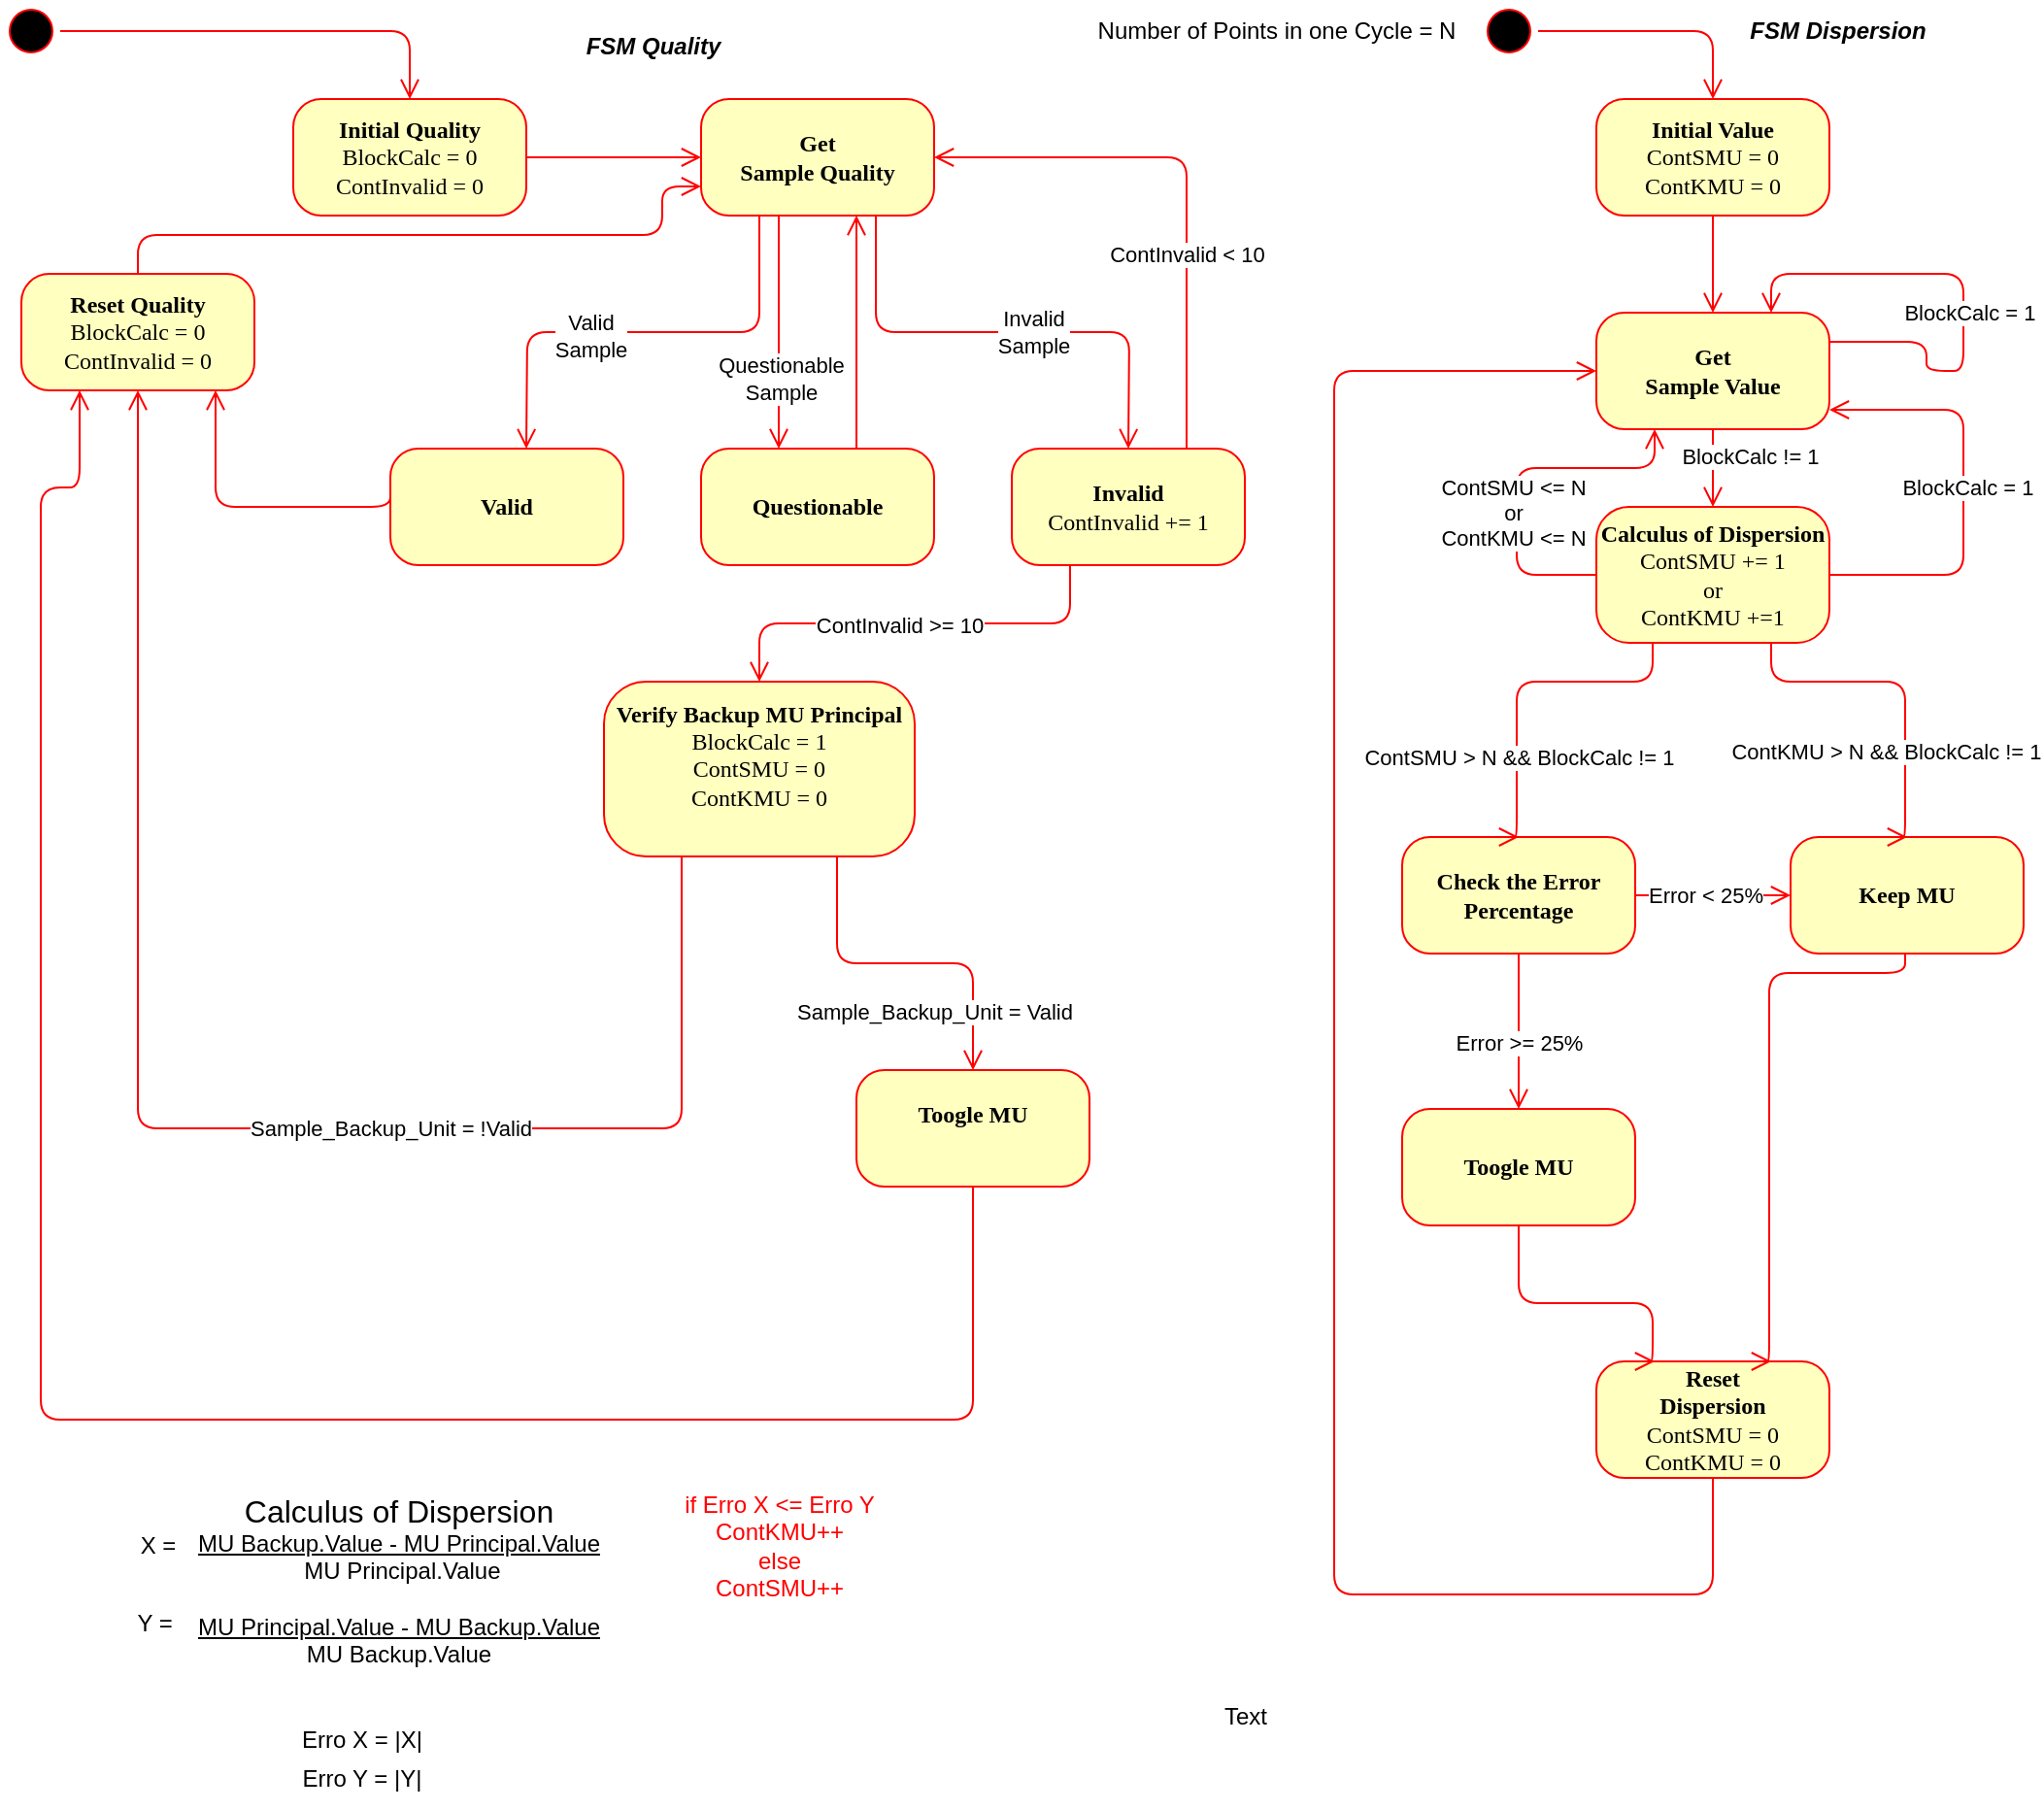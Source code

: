 <mxfile version="24.5.3" type="device">
  <diagram name="Page-1" id="58cdce13-f638-feb5-8d6f-7d28b1aa9fa0">
    <mxGraphModel dx="1120" dy="558" grid="1" gridSize="10" guides="1" tooltips="1" connect="1" arrows="1" fold="1" page="1" pageScale="1" pageWidth="1100" pageHeight="850" background="none" math="0" shadow="0">
      <root>
        <mxCell id="0" />
        <mxCell id="1" parent="0" />
        <mxCell id="382b91b5511bd0f7-1" value="" style="ellipse;html=1;shape=startState;fillColor=#000000;strokeColor=#ff0000;rounded=1;shadow=0;comic=0;labelBackgroundColor=none;fontFamily=Verdana;fontSize=12;fontColor=#000000;align=center;direction=south;" parent="1" vertex="1">
          <mxGeometry x="40" y="10" width="30" height="30" as="geometry" />
        </mxCell>
        <mxCell id="382b91b5511bd0f7-5" value="&lt;b&gt;Reset Quality&lt;/b&gt;&lt;br&gt;BlockCalc = 0&lt;br&gt;ContInvalid = 0" style="rounded=1;whiteSpace=wrap;html=1;arcSize=24;fillColor=#ffffc0;strokeColor=#ff0000;shadow=0;comic=0;labelBackgroundColor=none;fontFamily=Verdana;fontSize=12;fontColor=#000000;align=center;" parent="1" vertex="1">
          <mxGeometry x="50" y="150" width="120" height="60" as="geometry" />
        </mxCell>
        <mxCell id="382b91b5511bd0f7-6" value="&lt;b&gt;Initial Quality&lt;/b&gt;&lt;br&gt;BlockCalc = 0&lt;br&gt;ContInvalid = 0" style="rounded=1;whiteSpace=wrap;html=1;arcSize=24;fillColor=#ffffc0;strokeColor=#ff0000;shadow=0;comic=0;labelBackgroundColor=none;fontFamily=Verdana;fontSize=12;fontColor=#000000;align=center;" parent="1" vertex="1">
          <mxGeometry x="190" y="60" width="120" height="60" as="geometry" />
        </mxCell>
        <mxCell id="382b91b5511bd0f7-7" value="&lt;b&gt;Get &lt;br&gt;Sample Quality&lt;/b&gt;" style="rounded=1;whiteSpace=wrap;html=1;arcSize=24;fillColor=#ffffc0;strokeColor=#ff0000;shadow=0;comic=0;labelBackgroundColor=none;fontFamily=Verdana;fontSize=12;fontColor=#000000;align=center;" parent="1" vertex="1">
          <mxGeometry x="400" y="60" width="120" height="60" as="geometry" />
        </mxCell>
        <mxCell id="382b91b5511bd0f7-9" value="&lt;b&gt;Invalid&lt;/b&gt;&lt;br&gt;ContInvalid += 1" style="rounded=1;whiteSpace=wrap;html=1;arcSize=24;fillColor=#ffffc0;strokeColor=#ff0000;shadow=0;comic=0;labelBackgroundColor=none;fontFamily=Verdana;fontSize=12;fontColor=#000000;align=center;" parent="1" vertex="1">
          <mxGeometry x="560" y="240" width="120" height="60" as="geometry" />
        </mxCell>
        <mxCell id="382b91b5511bd0f7-10" value="&lt;b&gt;Valid&lt;/b&gt;" style="rounded=1;whiteSpace=wrap;html=1;arcSize=24;fillColor=#ffffc0;strokeColor=#ff0000;shadow=0;comic=0;labelBackgroundColor=none;fontFamily=Verdana;fontSize=12;fontColor=#000000;align=center;" parent="1" vertex="1">
          <mxGeometry x="240" y="240" width="120" height="60" as="geometry" />
        </mxCell>
        <mxCell id="2a3bc250acf0617d-9" style="edgeStyle=orthogonalEdgeStyle;html=1;labelBackgroundColor=none;endArrow=open;endSize=8;strokeColor=#ff0000;fontFamily=Verdana;fontSize=12;align=left;" parent="1" source="382b91b5511bd0f7-1" target="382b91b5511bd0f7-6" edge="1">
          <mxGeometry relative="1" as="geometry" />
        </mxCell>
        <mxCell id="dteMNdMqzlH5e8aGmHEx-1" style="edgeStyle=orthogonalEdgeStyle;html=1;exitX=1;exitY=0.5;entryX=0;entryY=0.5;labelBackgroundColor=none;endArrow=open;endSize=8;strokeColor=#ff0000;fontFamily=Verdana;fontSize=12;align=left;entryDx=0;entryDy=0;exitDx=0;exitDy=0;" parent="1" source="382b91b5511bd0f7-6" target="382b91b5511bd0f7-7" edge="1">
          <mxGeometry relative="1" as="geometry">
            <mxPoint x="350" y="250" as="sourcePoint" />
            <mxPoint x="460" y="190" as="targetPoint" />
            <Array as="points">
              <mxPoint x="380" y="90" />
              <mxPoint x="380" y="90" />
            </Array>
          </mxGeometry>
        </mxCell>
        <mxCell id="dteMNdMqzlH5e8aGmHEx-2" value="&lt;b&gt;Questionable&lt;/b&gt;" style="rounded=1;whiteSpace=wrap;html=1;arcSize=24;fillColor=#ffffc0;strokeColor=#ff0000;shadow=0;comic=0;labelBackgroundColor=none;fontFamily=Verdana;fontSize=12;fontColor=#000000;align=center;" parent="1" vertex="1">
          <mxGeometry x="400" y="240" width="120" height="60" as="geometry" />
        </mxCell>
        <mxCell id="dteMNdMqzlH5e8aGmHEx-4" value="&lt;div&gt;&lt;br/&gt;&lt;/div&gt;" style="edgeStyle=orthogonalEdgeStyle;html=1;labelBackgroundColor=none;endArrow=open;endSize=8;strokeColor=#ff0000;fontFamily=Verdana;fontSize=12;align=left;exitX=0;exitY=0.5;exitDx=0;exitDy=0;" parent="1" edge="1">
          <mxGeometry relative="1" as="geometry">
            <mxPoint x="240" y="260" as="sourcePoint" />
            <mxPoint x="150" y="210" as="targetPoint" />
            <Array as="points">
              <mxPoint x="240" y="270" />
              <mxPoint x="150" y="270" />
              <mxPoint x="150" y="210" />
            </Array>
          </mxGeometry>
        </mxCell>
        <mxCell id="dteMNdMqzlH5e8aGmHEx-5" style="edgeStyle=orthogonalEdgeStyle;html=1;exitX=0.5;exitY=0;entryX=0.5;entryY=1;labelBackgroundColor=none;endArrow=open;endSize=8;strokeColor=#ff0000;fontFamily=Verdana;fontSize=12;align=left;entryDx=0;entryDy=0;exitDx=0;exitDy=0;" parent="1" edge="1">
          <mxGeometry relative="1" as="geometry">
            <mxPoint x="480" y="240" as="sourcePoint" />
            <mxPoint x="480" y="120" as="targetPoint" />
            <Array as="points" />
          </mxGeometry>
        </mxCell>
        <mxCell id="dteMNdMqzlH5e8aGmHEx-6" style="edgeStyle=orthogonalEdgeStyle;html=1;exitX=0.25;exitY=1;entryX=0.25;entryY=0;labelBackgroundColor=none;endArrow=open;endSize=8;strokeColor=#ff0000;fontFamily=Verdana;fontSize=12;align=left;entryDx=0;entryDy=0;exitDx=0;exitDy=0;" parent="1" edge="1">
          <mxGeometry relative="1" as="geometry">
            <mxPoint x="440" y="120" as="sourcePoint" />
            <mxPoint x="440" y="240" as="targetPoint" />
            <Array as="points" />
          </mxGeometry>
        </mxCell>
        <mxCell id="dteMNdMqzlH5e8aGmHEx-9" value="Questionable&lt;br&gt;Sample" style="edgeLabel;html=1;align=center;verticalAlign=middle;resizable=0;points=[];" parent="dteMNdMqzlH5e8aGmHEx-6" vertex="1" connectable="0">
          <mxGeometry x="0.4" y="1" relative="1" as="geometry">
            <mxPoint as="offset" />
          </mxGeometry>
        </mxCell>
        <mxCell id="dteMNdMqzlH5e8aGmHEx-7" style="edgeStyle=orthogonalEdgeStyle;html=1;entryX=0.25;entryY=0;labelBackgroundColor=none;endArrow=open;endSize=8;strokeColor=#ff0000;fontFamily=Verdana;fontSize=12;align=left;entryDx=0;entryDy=0;exitX=0.25;exitY=1;exitDx=0;exitDy=0;" parent="1" source="382b91b5511bd0f7-7" edge="1">
          <mxGeometry relative="1" as="geometry">
            <mxPoint x="420" y="150" as="sourcePoint" />
            <mxPoint x="310" y="240" as="targetPoint" />
            <Array as="points" />
          </mxGeometry>
        </mxCell>
        <mxCell id="dteMNdMqzlH5e8aGmHEx-8" value="Valid&lt;br&gt;Sample" style="edgeLabel;html=1;align=center;verticalAlign=middle;resizable=0;points=[];" parent="dteMNdMqzlH5e8aGmHEx-7" vertex="1" connectable="0">
          <mxGeometry x="0.228" y="2" relative="1" as="geometry">
            <mxPoint as="offset" />
          </mxGeometry>
        </mxCell>
        <mxCell id="dteMNdMqzlH5e8aGmHEx-10" style="edgeStyle=orthogonalEdgeStyle;html=1;exitX=0.75;exitY=1;labelBackgroundColor=none;endArrow=open;endSize=8;strokeColor=#ff0000;fontFamily=Verdana;fontSize=12;align=left;exitDx=0;exitDy=0;" parent="1" source="382b91b5511bd0f7-7" edge="1">
          <mxGeometry relative="1" as="geometry">
            <mxPoint x="500" y="140" as="sourcePoint" />
            <mxPoint x="620" y="240" as="targetPoint" />
            <Array as="points" />
          </mxGeometry>
        </mxCell>
        <mxCell id="dteMNdMqzlH5e8aGmHEx-11" value="Invalid&lt;br&gt;Sample" style="edgeLabel;html=1;align=center;verticalAlign=middle;resizable=0;points=[];" parent="dteMNdMqzlH5e8aGmHEx-10" vertex="1" connectable="0">
          <mxGeometry x="0.4" y="1" relative="1" as="geometry">
            <mxPoint x="-35" y="1" as="offset" />
          </mxGeometry>
        </mxCell>
        <mxCell id="dteMNdMqzlH5e8aGmHEx-12" style="edgeStyle=orthogonalEdgeStyle;html=1;exitX=0.25;exitY=1;entryX=0.5;entryY=0;labelBackgroundColor=none;endArrow=open;endSize=8;strokeColor=#ff0000;fontFamily=Verdana;fontSize=12;align=left;entryDx=0;entryDy=0;exitDx=0;exitDy=0;" parent="1" source="382b91b5511bd0f7-9" target="dteMNdMqzlH5e8aGmHEx-14" edge="1">
          <mxGeometry relative="1" as="geometry">
            <mxPoint x="600" y="305" as="sourcePoint" />
            <mxPoint x="600" y="425" as="targetPoint" />
            <Array as="points" />
          </mxGeometry>
        </mxCell>
        <mxCell id="dteMNdMqzlH5e8aGmHEx-13" value="ContInvalid &amp;gt;= 10" style="edgeLabel;html=1;align=center;verticalAlign=middle;resizable=0;points=[];" parent="dteMNdMqzlH5e8aGmHEx-12" vertex="1" connectable="0">
          <mxGeometry x="0.4" y="1" relative="1" as="geometry">
            <mxPoint x="36" as="offset" />
          </mxGeometry>
        </mxCell>
        <mxCell id="dteMNdMqzlH5e8aGmHEx-14" value="&lt;b&gt;Verify Backup MU Principal&lt;/b&gt;&lt;br&gt;BlockCalc = 1&lt;div&gt;&lt;div&gt;ContSMU = 0&lt;br&gt;&lt;/div&gt;&lt;div&gt;ContKMU = 0&lt;/div&gt;&lt;div&gt;&lt;br&gt;&lt;/div&gt;&lt;/div&gt;" style="rounded=1;whiteSpace=wrap;html=1;arcSize=24;fillColor=#ffffc0;strokeColor=#ff0000;shadow=0;comic=0;labelBackgroundColor=none;fontFamily=Verdana;fontSize=12;fontColor=#000000;align=center;" parent="1" vertex="1">
          <mxGeometry x="350" y="360" width="160" height="90" as="geometry" />
        </mxCell>
        <mxCell id="dteMNdMqzlH5e8aGmHEx-15" style="edgeStyle=orthogonalEdgeStyle;html=1;exitX=0.75;exitY=0;entryX=1;entryY=0.5;labelBackgroundColor=none;endArrow=open;endSize=8;strokeColor=#ff0000;fontFamily=Verdana;fontSize=12;align=left;entryDx=0;entryDy=0;exitDx=0;exitDy=0;" parent="1" source="382b91b5511bd0f7-9" target="382b91b5511bd0f7-7" edge="1">
          <mxGeometry relative="1" as="geometry">
            <mxPoint x="650" y="230" as="sourcePoint" />
            <mxPoint x="650" y="110" as="targetPoint" />
            <Array as="points" />
          </mxGeometry>
        </mxCell>
        <mxCell id="dteMNdMqzlH5e8aGmHEx-16" value="ContInvalid &amp;lt; 10" style="edgeLabel;html=1;align=center;verticalAlign=middle;resizable=0;points=[];" parent="dteMNdMqzlH5e8aGmHEx-15" vertex="1" connectable="0">
          <mxGeometry x="-0.493" relative="1" as="geometry">
            <mxPoint y="-29" as="offset" />
          </mxGeometry>
        </mxCell>
        <mxCell id="dteMNdMqzlH5e8aGmHEx-17" value="" style="ellipse;html=1;shape=startState;fillColor=#000000;strokeColor=#ff0000;rounded=1;shadow=0;comic=0;labelBackgroundColor=none;fontFamily=Verdana;fontSize=12;fontColor=#000000;align=center;direction=south;" parent="1" vertex="1">
          <mxGeometry x="801" y="10" width="30" height="30" as="geometry" />
        </mxCell>
        <mxCell id="dteMNdMqzlH5e8aGmHEx-18" value="&lt;b&gt;Initial Value&lt;br&gt;&lt;/b&gt;&lt;div style=&quot;border-color: var(--border-color);&quot;&gt;ContSMU = 0&lt;br style=&quot;border-color: var(--border-color);&quot;&gt;&lt;/div&gt;&lt;div style=&quot;border-color: var(--border-color);&quot;&gt;ContKMU = 0&lt;/div&gt;" style="rounded=1;whiteSpace=wrap;html=1;arcSize=24;fillColor=#ffffc0;strokeColor=#ff0000;shadow=0;comic=0;labelBackgroundColor=none;fontFamily=Verdana;fontSize=12;fontColor=#000000;align=center;" parent="1" vertex="1">
          <mxGeometry x="861" y="60" width="120" height="60" as="geometry" />
        </mxCell>
        <mxCell id="dteMNdMqzlH5e8aGmHEx-19" style="edgeStyle=orthogonalEdgeStyle;html=1;labelBackgroundColor=none;endArrow=open;endSize=8;strokeColor=#ff0000;fontFamily=Verdana;fontSize=12;align=left;" parent="1" source="dteMNdMqzlH5e8aGmHEx-17" target="dteMNdMqzlH5e8aGmHEx-18" edge="1">
          <mxGeometry relative="1" as="geometry" />
        </mxCell>
        <mxCell id="dteMNdMqzlH5e8aGmHEx-26" value="&lt;b&gt;Get &lt;br&gt;Sample Value&lt;/b&gt;" style="rounded=1;whiteSpace=wrap;html=1;arcSize=24;fillColor=#ffffc0;strokeColor=#ff0000;shadow=0;comic=0;labelBackgroundColor=none;fontFamily=Verdana;fontSize=12;fontColor=#000000;align=center;" parent="1" vertex="1">
          <mxGeometry x="861" y="170" width="120" height="60" as="geometry" />
        </mxCell>
        <mxCell id="dteMNdMqzlH5e8aGmHEx-27" style="edgeStyle=orthogonalEdgeStyle;html=1;exitX=0.5;exitY=1;labelBackgroundColor=none;endArrow=open;endSize=8;strokeColor=#ff0000;fontFamily=Verdana;fontSize=12;align=left;exitDx=0;exitDy=0;entryX=0.5;entryY=0;entryDx=0;entryDy=0;" parent="1" source="dteMNdMqzlH5e8aGmHEx-18" target="dteMNdMqzlH5e8aGmHEx-26" edge="1">
          <mxGeometry relative="1" as="geometry">
            <mxPoint x="906" y="180" as="sourcePoint" />
            <mxPoint x="921" y="260" as="targetPoint" />
            <Array as="points" />
          </mxGeometry>
        </mxCell>
        <mxCell id="dteMNdMqzlH5e8aGmHEx-29" style="edgeStyle=orthogonalEdgeStyle;html=1;exitX=0.5;exitY=0;entryX=0;entryY=0.75;labelBackgroundColor=none;endArrow=open;endSize=8;strokeColor=#ff0000;fontFamily=Verdana;fontSize=12;align=left;entryDx=0;entryDy=0;exitDx=0;exitDy=0;" parent="1" source="382b91b5511bd0f7-5" target="382b91b5511bd0f7-7" edge="1">
          <mxGeometry relative="1" as="geometry">
            <mxPoint x="120" y="140" as="sourcePoint" />
            <mxPoint x="210" y="140" as="targetPoint" />
            <Array as="points">
              <mxPoint x="110" y="130" />
              <mxPoint x="380" y="130" />
              <mxPoint x="380" y="105" />
            </Array>
          </mxGeometry>
        </mxCell>
        <mxCell id="dteMNdMqzlH5e8aGmHEx-33" value="&lt;b&gt;Toogle MU&lt;/b&gt;&lt;div&gt;&lt;br&gt;&lt;/div&gt;" style="rounded=1;whiteSpace=wrap;html=1;arcSize=24;fillColor=#ffffc0;strokeColor=#ff0000;shadow=0;comic=0;labelBackgroundColor=none;fontFamily=Verdana;fontSize=12;fontColor=#000000;align=center;" parent="1" vertex="1">
          <mxGeometry x="480" y="560" width="120" height="60" as="geometry" />
        </mxCell>
        <mxCell id="dteMNdMqzlH5e8aGmHEx-34" value="&lt;div&gt;&lt;br/&gt;&lt;/div&gt;" style="edgeStyle=orthogonalEdgeStyle;html=1;labelBackgroundColor=none;endArrow=open;endSize=8;strokeColor=#ff0000;fontFamily=Verdana;fontSize=12;align=left;exitX=0.5;exitY=1;exitDx=0;exitDy=0;entryX=0.25;entryY=1;entryDx=0;entryDy=0;" parent="1" source="dteMNdMqzlH5e8aGmHEx-33" target="382b91b5511bd0f7-5" edge="1">
          <mxGeometry relative="1" as="geometry">
            <mxPoint x="220" y="840" as="sourcePoint" />
            <mxPoint x="70" y="260" as="targetPoint" />
            <Array as="points">
              <mxPoint x="540" y="740" />
              <mxPoint x="60" y="740" />
              <mxPoint x="60" y="260" />
              <mxPoint x="80" y="260" />
            </Array>
          </mxGeometry>
        </mxCell>
        <mxCell id="dteMNdMqzlH5e8aGmHEx-37" style="edgeStyle=orthogonalEdgeStyle;html=1;exitX=0.75;exitY=1;labelBackgroundColor=none;endArrow=open;endSize=8;strokeColor=#ff0000;fontFamily=Verdana;fontSize=12;align=left;exitDx=0;exitDy=0;entryX=0.5;entryY=0;entryDx=0;entryDy=0;" parent="1" source="dteMNdMqzlH5e8aGmHEx-14" target="dteMNdMqzlH5e8aGmHEx-33" edge="1">
          <mxGeometry relative="1" as="geometry">
            <mxPoint x="450" y="440" as="sourcePoint" />
            <mxPoint x="550" y="530" as="targetPoint" />
            <Array as="points" />
          </mxGeometry>
        </mxCell>
        <mxCell id="dteMNdMqzlH5e8aGmHEx-38" value="Sample_Backup_Unit = Valid" style="edgeLabel;html=1;align=center;verticalAlign=middle;resizable=0;points=[];" parent="dteMNdMqzlH5e8aGmHEx-37" vertex="1" connectable="0">
          <mxGeometry x="0.4" y="1" relative="1" as="geometry">
            <mxPoint x="-21" y="24" as="offset" />
          </mxGeometry>
        </mxCell>
        <mxCell id="dteMNdMqzlH5e8aGmHEx-40" value="&lt;div&gt;&lt;br/&gt;&lt;/div&gt;" style="edgeStyle=orthogonalEdgeStyle;html=1;labelBackgroundColor=none;endArrow=open;endSize=8;strokeColor=#ff0000;fontFamily=Verdana;fontSize=12;align=left;exitX=0.25;exitY=1;exitDx=0;exitDy=0;entryX=0.5;entryY=1;entryDx=0;entryDy=0;" parent="1" source="dteMNdMqzlH5e8aGmHEx-14" target="382b91b5511bd0f7-5" edge="1">
          <mxGeometry relative="1" as="geometry">
            <mxPoint x="280" y="590" as="sourcePoint" />
            <mxPoint x="110" y="270" as="targetPoint" />
            <Array as="points">
              <mxPoint x="390" y="590" />
              <mxPoint x="110" y="590" />
            </Array>
          </mxGeometry>
        </mxCell>
        <mxCell id="Y7ORPjoq6ikZlCJi7uoU-3" value="&lt;b&gt;Calculus of Dispersion&lt;/b&gt;&lt;br&gt;ContSMU += 1&lt;br&gt;or&lt;br&gt;ContKMU +=1" style="rounded=1;whiteSpace=wrap;html=1;arcSize=24;fillColor=#ffffc0;strokeColor=#ff0000;shadow=0;comic=0;labelBackgroundColor=none;fontFamily=Verdana;fontSize=12;fontColor=#000000;align=center;" parent="1" vertex="1">
          <mxGeometry x="861" y="270" width="120" height="70" as="geometry" />
        </mxCell>
        <mxCell id="Y7ORPjoq6ikZlCJi7uoU-4" value="&lt;b&gt;Check the Error Percentage&lt;/b&gt;" style="rounded=1;whiteSpace=wrap;html=1;arcSize=24;fillColor=#ffffc0;strokeColor=#ff0000;shadow=0;comic=0;labelBackgroundColor=none;fontFamily=Verdana;fontSize=12;fontColor=#000000;align=center;" parent="1" vertex="1">
          <mxGeometry x="761" y="440" width="120" height="60" as="geometry" />
        </mxCell>
        <mxCell id="Y7ORPjoq6ikZlCJi7uoU-5" value="&lt;b&gt;Keep MU&lt;/b&gt;" style="rounded=1;whiteSpace=wrap;html=1;arcSize=24;fillColor=#ffffc0;strokeColor=#ff0000;shadow=0;comic=0;labelBackgroundColor=none;fontFamily=Verdana;fontSize=12;fontColor=#000000;align=center;" parent="1" vertex="1">
          <mxGeometry x="961" y="440" width="120" height="60" as="geometry" />
        </mxCell>
        <mxCell id="Y7ORPjoq6ikZlCJi7uoU-6" value="&lt;b&gt;Reset &lt;br&gt;Dispersion&lt;br&gt;&lt;/b&gt;&lt;div&gt;ContSMU = 0&lt;br&gt;&lt;/div&gt;&lt;div&gt;ContKMU = 0&lt;/div&gt;" style="rounded=1;whiteSpace=wrap;html=1;arcSize=24;fillColor=#ffffc0;strokeColor=#ff0000;shadow=0;comic=0;labelBackgroundColor=none;fontFamily=Verdana;fontSize=12;fontColor=#000000;align=center;" parent="1" vertex="1">
          <mxGeometry x="861" y="710" width="120" height="60" as="geometry" />
        </mxCell>
        <mxCell id="Y7ORPjoq6ikZlCJi7uoU-9" style="edgeStyle=orthogonalEdgeStyle;html=1;exitX=0.5;exitY=1;labelBackgroundColor=none;endArrow=open;endSize=8;strokeColor=#ff0000;fontFamily=Verdana;fontSize=12;align=left;exitDx=0;exitDy=0;entryX=0.5;entryY=0;entryDx=0;entryDy=0;" parent="1" target="Y7ORPjoq6ikZlCJi7uoU-4" edge="1">
          <mxGeometry relative="1" as="geometry">
            <mxPoint x="890" y="340" as="sourcePoint" />
            <mxPoint x="890.5" y="380" as="targetPoint" />
            <Array as="points">
              <mxPoint x="890" y="360" />
              <mxPoint x="820" y="360" />
            </Array>
          </mxGeometry>
        </mxCell>
        <mxCell id="Y7ORPjoq6ikZlCJi7uoU-11" value="ContSMU &amp;gt; N &amp;amp;&amp;amp; BlockCalc != 1" style="edgeLabel;html=1;align=center;verticalAlign=middle;resizable=0;points=[];" parent="Y7ORPjoq6ikZlCJi7uoU-9" vertex="1" connectable="0">
          <mxGeometry x="0.508" y="1" relative="1" as="geometry">
            <mxPoint as="offset" />
          </mxGeometry>
        </mxCell>
        <mxCell id="Y7ORPjoq6ikZlCJi7uoU-10" style="edgeStyle=orthogonalEdgeStyle;html=1;exitX=0.75;exitY=1;labelBackgroundColor=none;endArrow=open;endSize=8;strokeColor=#ff0000;fontFamily=Verdana;fontSize=12;align=left;exitDx=0;exitDy=0;entryX=0.5;entryY=0;entryDx=0;entryDy=0;" parent="1" source="Y7ORPjoq6ikZlCJi7uoU-3" target="Y7ORPjoq6ikZlCJi7uoU-5" edge="1">
          <mxGeometry relative="1" as="geometry">
            <mxPoint x="1090" y="340" as="sourcePoint" />
            <mxPoint x="1020" y="400" as="targetPoint" />
            <Array as="points">
              <mxPoint x="951" y="360" />
              <mxPoint x="1020" y="360" />
            </Array>
          </mxGeometry>
        </mxCell>
        <mxCell id="Y7ORPjoq6ikZlCJi7uoU-13" value="ContKMU &amp;gt; N &amp;amp;&amp;amp; BlockCalc != 1" style="edgeLabel;html=1;align=center;verticalAlign=middle;resizable=0;points=[];" parent="Y7ORPjoq6ikZlCJi7uoU-10" vertex="1" connectable="0">
          <mxGeometry x="0.458" y="2" relative="1" as="geometry">
            <mxPoint x="-12" y="1" as="offset" />
          </mxGeometry>
        </mxCell>
        <mxCell id="Y7ORPjoq6ikZlCJi7uoU-14" style="edgeStyle=orthogonalEdgeStyle;html=1;exitX=0;exitY=0.5;labelBackgroundColor=none;endArrow=open;endSize=8;strokeColor=#ff0000;fontFamily=Verdana;fontSize=12;align=left;exitDx=0;exitDy=0;entryX=0.25;entryY=1;entryDx=0;entryDy=0;" parent="1" source="Y7ORPjoq6ikZlCJi7uoU-3" target="dteMNdMqzlH5e8aGmHEx-26" edge="1">
          <mxGeometry relative="1" as="geometry">
            <mxPoint x="815.5" y="285" as="sourcePoint" />
            <mxPoint x="816" y="325" as="targetPoint" />
            <Array as="points">
              <mxPoint x="820" y="305" />
              <mxPoint x="820" y="250" />
              <mxPoint x="891" y="250" />
            </Array>
          </mxGeometry>
        </mxCell>
        <mxCell id="Y7ORPjoq6ikZlCJi7uoU-15" value="ContSMU &amp;lt;= N&lt;br&gt;or&lt;br&gt;ContKMU &amp;lt;= N" style="edgeLabel;html=1;align=center;verticalAlign=middle;resizable=0;points=[];" parent="Y7ORPjoq6ikZlCJi7uoU-14" vertex="1" connectable="0">
          <mxGeometry x="-0.221" y="2" relative="1" as="geometry">
            <mxPoint as="offset" />
          </mxGeometry>
        </mxCell>
        <mxCell id="Y7ORPjoq6ikZlCJi7uoU-19" style="edgeStyle=orthogonalEdgeStyle;html=1;labelBackgroundColor=none;endArrow=open;endSize=8;strokeColor=#ff0000;fontFamily=Verdana;fontSize=12;align=left;entryX=0.75;entryY=0;entryDx=0;entryDy=0;" parent="1" target="Y7ORPjoq6ikZlCJi7uoU-6" edge="1">
          <mxGeometry relative="1" as="geometry">
            <mxPoint x="1020" y="500" as="sourcePoint" />
            <mxPoint x="950" y="540" as="targetPoint" />
            <Array as="points">
              <mxPoint x="1020" y="510" />
              <mxPoint x="950" y="510" />
            </Array>
          </mxGeometry>
        </mxCell>
        <mxCell id="Y7ORPjoq6ikZlCJi7uoU-24" style="edgeStyle=orthogonalEdgeStyle;html=1;labelBackgroundColor=none;endArrow=open;endSize=8;strokeColor=#ff0000;fontFamily=Verdana;fontSize=12;align=left;entryX=0;entryY=0.5;entryDx=0;entryDy=0;exitX=0.5;exitY=1;exitDx=0;exitDy=0;" parent="1" source="Y7ORPjoq6ikZlCJi7uoU-6" target="dteMNdMqzlH5e8aGmHEx-26" edge="1">
          <mxGeometry relative="1" as="geometry">
            <mxPoint x="917" y="620" as="sourcePoint" />
            <mxPoint x="856.5" y="180" as="targetPoint" />
            <Array as="points">
              <mxPoint x="921" y="830" />
              <mxPoint x="726" y="830" />
              <mxPoint x="726" y="200" />
            </Array>
          </mxGeometry>
        </mxCell>
        <mxCell id="Y7ORPjoq6ikZlCJi7uoU-25" value="Number of Points in one Cycle = N" style="text;html=1;align=center;verticalAlign=middle;resizable=0;points=[];autosize=1;strokeColor=none;fillColor=none;" parent="1" vertex="1">
          <mxGeometry x="591" y="10" width="210" height="30" as="geometry" />
        </mxCell>
        <mxCell id="Y7ORPjoq6ikZlCJi7uoU-31" value="&lt;font color=&quot;#ff0000&quot;&gt;if Erro X &amp;lt;= Erro Y&lt;br&gt;ContKMU++&lt;br&gt;else&lt;br&gt;ContSMU++&lt;/font&gt;" style="text;html=1;align=center;verticalAlign=middle;resizable=0;points=[];autosize=1;strokeColor=none;fillColor=none;" parent="1" vertex="1">
          <mxGeometry x="380" y="770" width="120" height="70" as="geometry" />
        </mxCell>
        <mxCell id="Bgu9Oo_tDkSNlxmlILWr-1" value="" style="group" parent="1" vertex="1" connectable="0">
          <mxGeometry x="100" y="770" width="259" height="120" as="geometry" />
        </mxCell>
        <mxCell id="Y7ORPjoq6ikZlCJi7uoU-26" value="&lt;font style=&quot;font-size: 16px;&quot;&gt;Calculus of Dispersion&lt;br&gt;&lt;/font&gt;&lt;u&gt;MU Backup.Value - MU Principal.Value&lt;/u&gt;&lt;div&gt;&amp;nbsp;MU Principal.Value&lt;/div&gt;&lt;div&gt;&lt;br&gt;&lt;/div&gt;&lt;div&gt;&lt;u style=&quot;border-color: var(--border-color);&quot;&gt;MU Principal.Value - MU Backup.Value&lt;/u&gt;&lt;div style=&quot;border-color: var(--border-color);&quot;&gt;MU Backup.Value&lt;/div&gt;&lt;/div&gt;&lt;div&gt;&lt;br&gt;&lt;/div&gt;" style="text;html=1;align=center;verticalAlign=middle;resizable=0;points=[];autosize=1;strokeColor=none;fillColor=none;" parent="Bgu9Oo_tDkSNlxmlILWr-1" vertex="1">
          <mxGeometry x="29" width="230" height="120" as="geometry" />
        </mxCell>
        <mxCell id="Y7ORPjoq6ikZlCJi7uoU-27" value="X =" style="text;html=1;align=center;verticalAlign=middle;resizable=0;points=[];autosize=1;strokeColor=none;fillColor=none;" parent="Bgu9Oo_tDkSNlxmlILWr-1" vertex="1">
          <mxGeometry y="20" width="40" height="30" as="geometry" />
        </mxCell>
        <mxCell id="Y7ORPjoq6ikZlCJi7uoU-28" value="Y =&amp;nbsp;" style="text;html=1;align=center;verticalAlign=middle;resizable=0;points=[];autosize=1;strokeColor=none;fillColor=none;" parent="Bgu9Oo_tDkSNlxmlILWr-1" vertex="1">
          <mxGeometry y="60" width="40" height="30" as="geometry" />
        </mxCell>
        <mxCell id="Bgu9Oo_tDkSNlxmlILWr-2" value="" style="group" parent="1" vertex="1" connectable="0">
          <mxGeometry x="180" y="890" width="90" height="50" as="geometry" />
        </mxCell>
        <mxCell id="Y7ORPjoq6ikZlCJi7uoU-29" value="Erro X = |X|" style="text;html=1;align=center;verticalAlign=middle;resizable=0;points=[];autosize=1;strokeColor=none;fillColor=none;" parent="Bgu9Oo_tDkSNlxmlILWr-2" vertex="1">
          <mxGeometry width="90" height="30" as="geometry" />
        </mxCell>
        <mxCell id="Y7ORPjoq6ikZlCJi7uoU-30" value="Erro Y = |Y|" style="text;html=1;align=center;verticalAlign=middle;resizable=0;points=[];autosize=1;strokeColor=none;fillColor=none;" parent="Bgu9Oo_tDkSNlxmlILWr-2" vertex="1">
          <mxGeometry y="20" width="90" height="30" as="geometry" />
        </mxCell>
        <mxCell id="Bgu9Oo_tDkSNlxmlILWr-3" value="&lt;b&gt;Toogle MU&lt;/b&gt;" style="rounded=1;whiteSpace=wrap;html=1;arcSize=24;fillColor=#ffffc0;strokeColor=#ff0000;shadow=0;comic=0;labelBackgroundColor=none;fontFamily=Verdana;fontSize=12;fontColor=#000000;align=center;" parent="1" vertex="1">
          <mxGeometry x="761" y="580" width="120" height="60" as="geometry" />
        </mxCell>
        <mxCell id="Bgu9Oo_tDkSNlxmlILWr-4" style="edgeStyle=orthogonalEdgeStyle;html=1;exitX=0.5;exitY=1;labelBackgroundColor=none;endArrow=open;endSize=8;strokeColor=#ff0000;fontFamily=Verdana;fontSize=12;align=left;exitDx=0;exitDy=0;entryX=0.5;entryY=0;entryDx=0;entryDy=0;" parent="1" source="Y7ORPjoq6ikZlCJi7uoU-4" target="Bgu9Oo_tDkSNlxmlILWr-3" edge="1">
          <mxGeometry relative="1" as="geometry">
            <mxPoint x="820" y="530" as="sourcePoint" />
            <mxPoint x="751" y="630" as="targetPoint" />
            <Array as="points">
              <mxPoint x="821" y="550" />
              <mxPoint x="821" y="550" />
            </Array>
          </mxGeometry>
        </mxCell>
        <mxCell id="Bgu9Oo_tDkSNlxmlILWr-5" value="Error &amp;gt;= 25%" style="edgeLabel;html=1;align=center;verticalAlign=middle;resizable=0;points=[];" parent="Bgu9Oo_tDkSNlxmlILWr-4" vertex="1" connectable="0">
          <mxGeometry x="0.508" y="1" relative="1" as="geometry">
            <mxPoint x="-1" y="-15" as="offset" />
          </mxGeometry>
        </mxCell>
        <mxCell id="Bgu9Oo_tDkSNlxmlILWr-6" style="edgeStyle=orthogonalEdgeStyle;html=1;labelBackgroundColor=none;endArrow=open;endSize=8;strokeColor=#ff0000;fontFamily=Verdana;fontSize=12;align=left;entryX=0;entryY=0.5;entryDx=0;entryDy=0;exitX=1;exitY=0.5;exitDx=0;exitDy=0;" parent="1" source="Y7ORPjoq6ikZlCJi7uoU-4" target="Y7ORPjoq6ikZlCJi7uoU-5" edge="1">
          <mxGeometry relative="1" as="geometry">
            <mxPoint x="910" y="510" as="sourcePoint" />
            <mxPoint x="831" y="570" as="targetPoint" />
            <Array as="points">
              <mxPoint x="940" y="470" />
              <mxPoint x="940" y="470" />
            </Array>
          </mxGeometry>
        </mxCell>
        <mxCell id="Bgu9Oo_tDkSNlxmlILWr-7" value="Error &amp;lt; 25%" style="edgeLabel;html=1;align=center;verticalAlign=middle;resizable=0;points=[];" parent="Bgu9Oo_tDkSNlxmlILWr-6" vertex="1" connectable="0">
          <mxGeometry x="0.508" y="1" relative="1" as="geometry">
            <mxPoint x="-25" y="1" as="offset" />
          </mxGeometry>
        </mxCell>
        <mxCell id="Bgu9Oo_tDkSNlxmlILWr-11" style="edgeStyle=orthogonalEdgeStyle;html=1;exitX=0.5;exitY=1;labelBackgroundColor=none;endArrow=open;endSize=8;strokeColor=#ff0000;fontFamily=Verdana;fontSize=12;align=left;exitDx=0;exitDy=0;entryX=0.25;entryY=0;entryDx=0;entryDy=0;" parent="1" source="Bgu9Oo_tDkSNlxmlILWr-3" target="Y7ORPjoq6ikZlCJi7uoU-6" edge="1">
          <mxGeometry relative="1" as="geometry">
            <mxPoint x="820.5" y="630" as="sourcePoint" />
            <mxPoint x="820.5" y="690" as="targetPoint" />
            <Array as="points">
              <mxPoint x="821" y="680" />
              <mxPoint x="890" y="680" />
            </Array>
          </mxGeometry>
        </mxCell>
        <mxCell id="Bgu9Oo_tDkSNlxmlILWr-14" style="edgeStyle=orthogonalEdgeStyle;html=1;exitX=0.5;exitY=1;labelBackgroundColor=none;endArrow=open;endSize=8;strokeColor=#ff0000;fontFamily=Verdana;fontSize=12;align=left;exitDx=0;exitDy=0;entryX=0.5;entryY=0;entryDx=0;entryDy=0;" parent="1" source="dteMNdMqzlH5e8aGmHEx-26" target="Y7ORPjoq6ikZlCJi7uoU-3" edge="1">
          <mxGeometry relative="1" as="geometry">
            <mxPoint x="931" y="245" as="sourcePoint" />
            <mxPoint x="931" y="295" as="targetPoint" />
            <Array as="points" />
          </mxGeometry>
        </mxCell>
        <mxCell id="Bgu9Oo_tDkSNlxmlILWr-19" value="BlockCalc != 1" style="edgeLabel;html=1;align=center;verticalAlign=middle;resizable=0;points=[];" parent="Bgu9Oo_tDkSNlxmlILWr-14" vertex="1" connectable="0">
          <mxGeometry x="-0.3" y="1" relative="1" as="geometry">
            <mxPoint x="18" as="offset" />
          </mxGeometry>
        </mxCell>
        <mxCell id="Bgu9Oo_tDkSNlxmlILWr-15" style="edgeStyle=orthogonalEdgeStyle;html=1;exitX=1;exitY=0.5;labelBackgroundColor=none;endArrow=open;endSize=8;strokeColor=#ff0000;fontFamily=Verdana;fontSize=12;align=left;exitDx=0;exitDy=0;" parent="1" source="Y7ORPjoq6ikZlCJi7uoU-3" edge="1">
          <mxGeometry relative="1" as="geometry">
            <mxPoint x="1010" y="285" as="sourcePoint" />
            <mxPoint x="981" y="220" as="targetPoint" />
            <Array as="points">
              <mxPoint x="1050" y="305" />
              <mxPoint x="1050" y="220" />
              <mxPoint x="981" y="220" />
            </Array>
          </mxGeometry>
        </mxCell>
        <mxCell id="Bgu9Oo_tDkSNlxmlILWr-16" value="BlockCalc = 1" style="edgeLabel;html=1;align=center;verticalAlign=middle;resizable=0;points=[];" parent="Bgu9Oo_tDkSNlxmlILWr-15" vertex="1" connectable="0">
          <mxGeometry x="0.026" y="-2" relative="1" as="geometry">
            <mxPoint as="offset" />
          </mxGeometry>
        </mxCell>
        <mxCell id="Bgu9Oo_tDkSNlxmlILWr-17" style="edgeStyle=orthogonalEdgeStyle;html=1;exitX=1;exitY=0.25;labelBackgroundColor=none;endArrow=open;endSize=8;strokeColor=#ff0000;fontFamily=Verdana;fontSize=12;align=left;exitDx=0;exitDy=0;entryX=0.75;entryY=0;entryDx=0;entryDy=0;" parent="1" source="dteMNdMqzlH5e8aGmHEx-26" target="dteMNdMqzlH5e8aGmHEx-26" edge="1">
          <mxGeometry relative="1" as="geometry">
            <mxPoint x="1031" y="180" as="sourcePoint" />
            <mxPoint x="1001" y="150" as="targetPoint" />
            <Array as="points">
              <mxPoint x="1031" y="185" />
              <mxPoint x="1031" y="200" />
              <mxPoint x="1050" y="200" />
              <mxPoint x="1050" y="150" />
              <mxPoint x="951" y="150" />
            </Array>
          </mxGeometry>
        </mxCell>
        <mxCell id="Bgu9Oo_tDkSNlxmlILWr-18" value="BlockCalc = 1" style="edgeLabel;html=1;align=center;verticalAlign=middle;resizable=0;points=[];" parent="Bgu9Oo_tDkSNlxmlILWr-17" vertex="1" connectable="0">
          <mxGeometry x="-0.099" y="-3" relative="1" as="geometry">
            <mxPoint as="offset" />
          </mxGeometry>
        </mxCell>
        <mxCell id="Bgu9Oo_tDkSNlxmlILWr-20" value="&lt;b&gt;&lt;i&gt;FSM Quality&lt;/i&gt;&lt;/b&gt;" style="text;html=1;align=center;verticalAlign=middle;resizable=0;points=[];autosize=1;strokeColor=none;fillColor=none;" parent="1" vertex="1">
          <mxGeometry x="330" y="18" width="90" height="30" as="geometry" />
        </mxCell>
        <mxCell id="Bgu9Oo_tDkSNlxmlILWr-21" value="&lt;b&gt;&lt;i&gt;FSM Dispersion&lt;/i&gt;&lt;/b&gt;" style="text;html=1;align=center;verticalAlign=middle;resizable=0;points=[];autosize=1;strokeColor=none;fillColor=none;" parent="1" vertex="1">
          <mxGeometry x="930" y="10" width="110" height="30" as="geometry" />
        </mxCell>
        <mxCell id="uMRSUuU_IklzKVJTgE-B-1" value="Text" style="text;html=1;align=center;verticalAlign=middle;resizable=0;points=[];autosize=1;strokeColor=none;fillColor=none;" parent="1" vertex="1">
          <mxGeometry x="655" y="878" width="50" height="30" as="geometry" />
        </mxCell>
        <mxCell id="cNDoghus3Ix38OZRCRzW-3" value="Sample_Backup_Unit = !Valid" style="edgeLabel;html=1;align=center;verticalAlign=middle;resizable=0;points=[];" vertex="1" connectable="0" parent="1">
          <mxGeometry x="240" y="590" as="geometry" />
        </mxCell>
      </root>
    </mxGraphModel>
  </diagram>
</mxfile>

